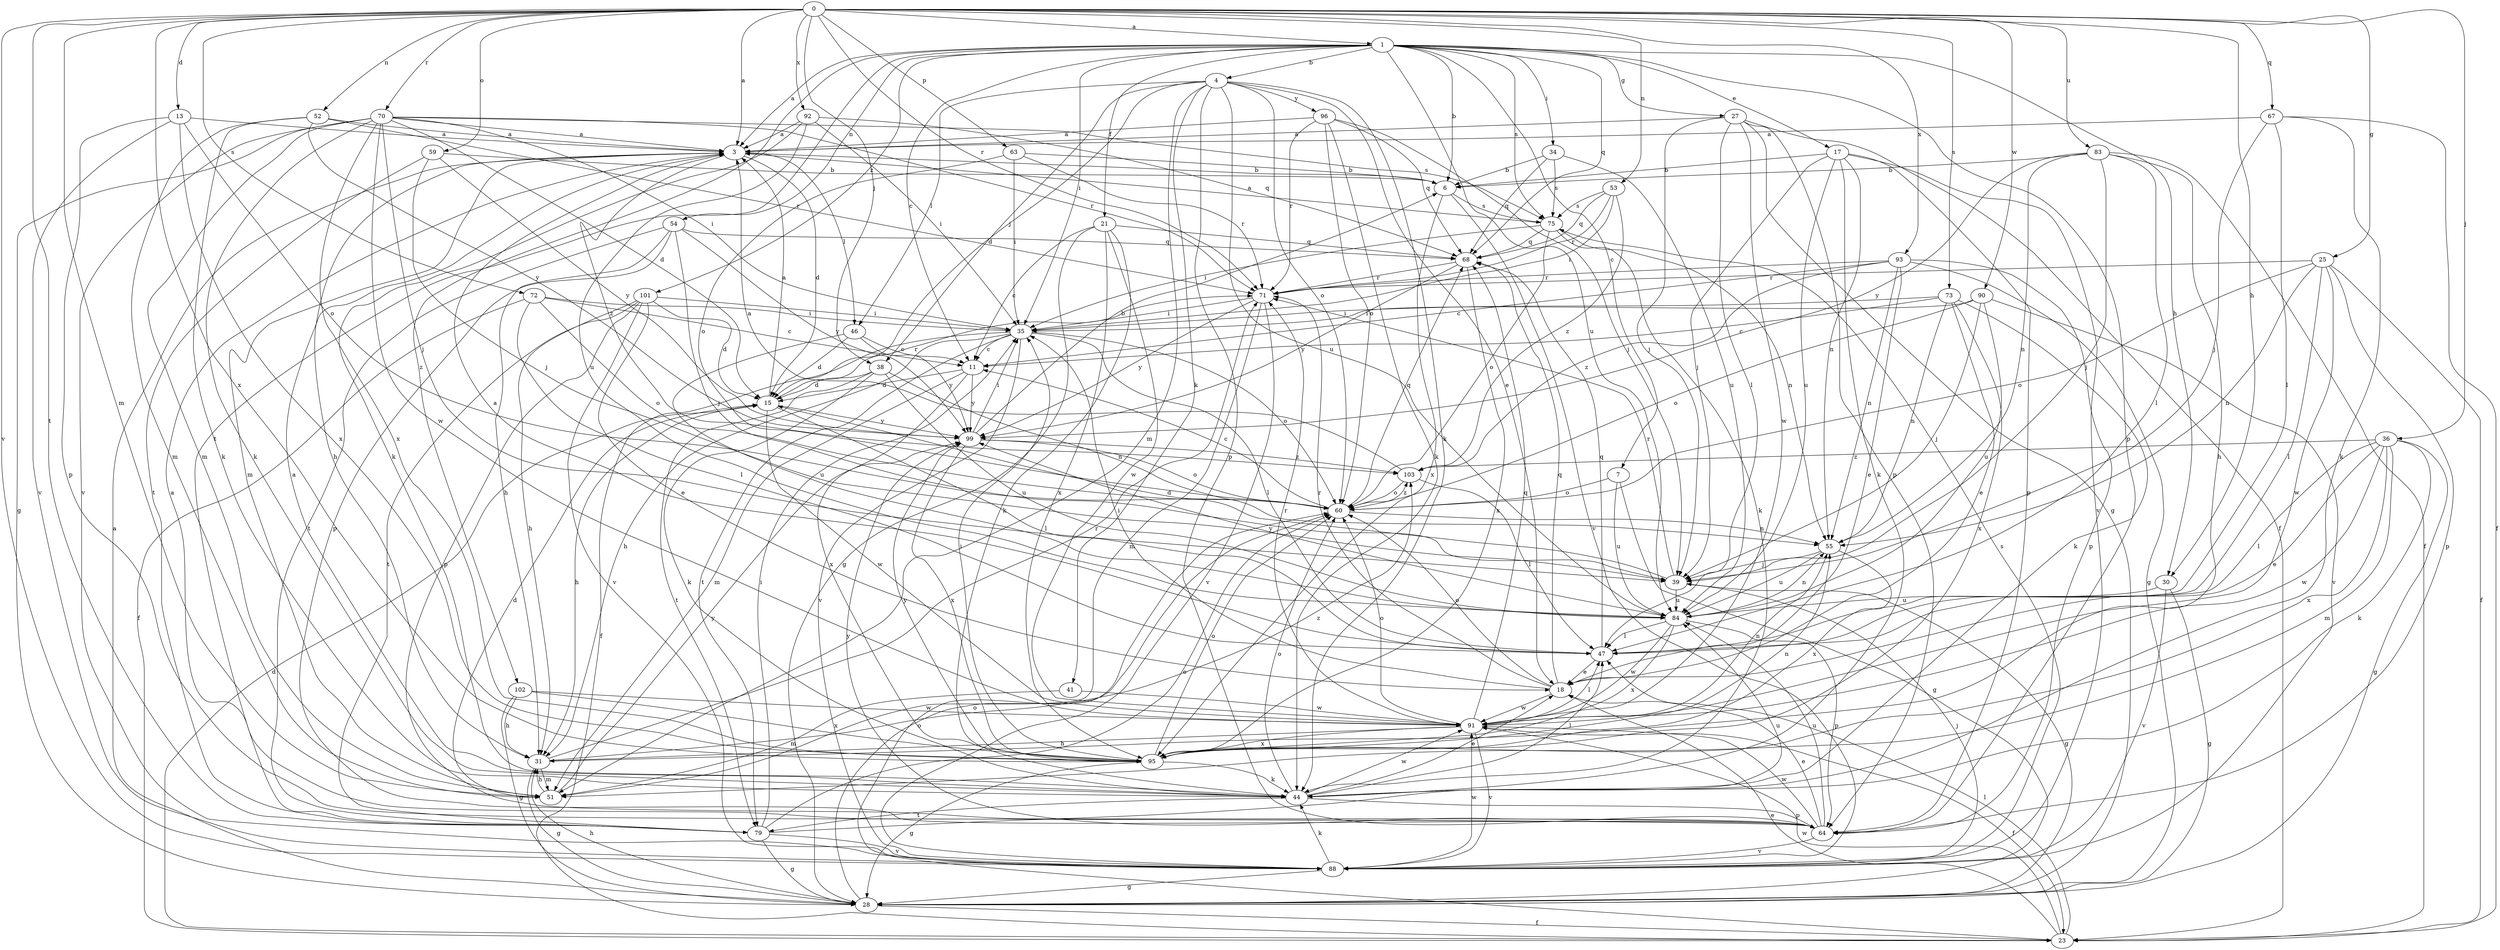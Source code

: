 strict digraph  {
0;
1;
3;
4;
6;
7;
11;
13;
15;
17;
18;
21;
23;
25;
27;
28;
30;
31;
34;
35;
36;
38;
39;
41;
44;
46;
47;
51;
52;
53;
54;
55;
59;
60;
63;
64;
67;
68;
70;
71;
72;
73;
75;
79;
83;
84;
88;
90;
91;
92;
93;
95;
96;
99;
101;
102;
103;
0 -> 1  [label=a];
0 -> 3  [label=a];
0 -> 13  [label=d];
0 -> 25  [label=g];
0 -> 30  [label=h];
0 -> 36  [label=j];
0 -> 38  [label=j];
0 -> 51  [label=m];
0 -> 52  [label=n];
0 -> 53  [label=n];
0 -> 59  [label=o];
0 -> 63  [label=p];
0 -> 67  [label=q];
0 -> 70  [label=r];
0 -> 71  [label=r];
0 -> 72  [label=s];
0 -> 73  [label=s];
0 -> 79  [label=t];
0 -> 83  [label=u];
0 -> 88  [label=v];
0 -> 90  [label=w];
0 -> 92  [label=x];
0 -> 93  [label=x];
0 -> 95  [label=x];
1 -> 3  [label=a];
1 -> 4  [label=b];
1 -> 6  [label=b];
1 -> 7  [label=c];
1 -> 11  [label=c];
1 -> 17  [label=e];
1 -> 21  [label=f];
1 -> 27  [label=g];
1 -> 30  [label=h];
1 -> 34  [label=i];
1 -> 35  [label=i];
1 -> 54  [label=n];
1 -> 64  [label=p];
1 -> 68  [label=q];
1 -> 75  [label=s];
1 -> 79  [label=t];
1 -> 84  [label=u];
1 -> 101  [label=z];
1 -> 102  [label=z];
3 -> 6  [label=b];
3 -> 15  [label=d];
3 -> 31  [label=h];
3 -> 46  [label=l];
3 -> 51  [label=m];
3 -> 103  [label=z];
4 -> 15  [label=d];
4 -> 18  [label=e];
4 -> 38  [label=j];
4 -> 41  [label=k];
4 -> 44  [label=k];
4 -> 46  [label=l];
4 -> 51  [label=m];
4 -> 60  [label=o];
4 -> 64  [label=p];
4 -> 84  [label=u];
4 -> 96  [label=y];
6 -> 75  [label=s];
6 -> 88  [label=v];
6 -> 95  [label=x];
7 -> 28  [label=g];
7 -> 60  [label=o];
7 -> 84  [label=u];
11 -> 15  [label=d];
11 -> 51  [label=m];
11 -> 95  [label=x];
11 -> 99  [label=y];
13 -> 3  [label=a];
13 -> 60  [label=o];
13 -> 64  [label=p];
13 -> 88  [label=v];
13 -> 95  [label=x];
15 -> 3  [label=a];
15 -> 31  [label=h];
15 -> 47  [label=l];
15 -> 71  [label=r];
15 -> 91  [label=w];
15 -> 99  [label=y];
17 -> 6  [label=b];
17 -> 39  [label=j];
17 -> 44  [label=k];
17 -> 55  [label=n];
17 -> 64  [label=p];
17 -> 84  [label=u];
17 -> 88  [label=v];
18 -> 35  [label=i];
18 -> 60  [label=o];
18 -> 68  [label=q];
18 -> 71  [label=r];
18 -> 91  [label=w];
21 -> 11  [label=c];
21 -> 28  [label=g];
21 -> 44  [label=k];
21 -> 68  [label=q];
21 -> 91  [label=w];
21 -> 95  [label=x];
23 -> 15  [label=d];
23 -> 18  [label=e];
23 -> 47  [label=l];
23 -> 60  [label=o];
23 -> 91  [label=w];
25 -> 23  [label=f];
25 -> 47  [label=l];
25 -> 55  [label=n];
25 -> 60  [label=o];
25 -> 64  [label=p];
25 -> 71  [label=r];
25 -> 91  [label=w];
27 -> 3  [label=a];
27 -> 23  [label=f];
27 -> 28  [label=g];
27 -> 39  [label=j];
27 -> 47  [label=l];
27 -> 64  [label=p];
27 -> 91  [label=w];
28 -> 3  [label=a];
28 -> 23  [label=f];
28 -> 31  [label=h];
28 -> 60  [label=o];
30 -> 28  [label=g];
30 -> 84  [label=u];
30 -> 88  [label=v];
31 -> 28  [label=g];
31 -> 51  [label=m];
31 -> 71  [label=r];
31 -> 103  [label=z];
34 -> 6  [label=b];
34 -> 68  [label=q];
34 -> 75  [label=s];
34 -> 84  [label=u];
35 -> 11  [label=c];
35 -> 23  [label=f];
35 -> 31  [label=h];
35 -> 47  [label=l];
35 -> 60  [label=o];
35 -> 79  [label=t];
35 -> 88  [label=v];
36 -> 18  [label=e];
36 -> 28  [label=g];
36 -> 44  [label=k];
36 -> 47  [label=l];
36 -> 51  [label=m];
36 -> 91  [label=w];
36 -> 95  [label=x];
36 -> 103  [label=z];
38 -> 15  [label=d];
38 -> 44  [label=k];
38 -> 55  [label=n];
38 -> 79  [label=t];
38 -> 84  [label=u];
39 -> 15  [label=d];
39 -> 28  [label=g];
39 -> 71  [label=r];
39 -> 84  [label=u];
41 -> 51  [label=m];
41 -> 91  [label=w];
44 -> 3  [label=a];
44 -> 18  [label=e];
44 -> 47  [label=l];
44 -> 60  [label=o];
44 -> 64  [label=p];
44 -> 79  [label=t];
44 -> 91  [label=w];
46 -> 11  [label=c];
46 -> 15  [label=d];
46 -> 84  [label=u];
46 -> 99  [label=y];
47 -> 3  [label=a];
47 -> 18  [label=e];
47 -> 68  [label=q];
51 -> 15  [label=d];
51 -> 31  [label=h];
51 -> 99  [label=y];
52 -> 3  [label=a];
52 -> 44  [label=k];
52 -> 51  [label=m];
52 -> 71  [label=r];
52 -> 99  [label=y];
53 -> 35  [label=i];
53 -> 68  [label=q];
53 -> 71  [label=r];
53 -> 75  [label=s];
53 -> 103  [label=z];
54 -> 31  [label=h];
54 -> 39  [label=j];
54 -> 64  [label=p];
54 -> 68  [label=q];
54 -> 79  [label=t];
54 -> 99  [label=y];
55 -> 39  [label=j];
55 -> 84  [label=u];
55 -> 95  [label=x];
59 -> 6  [label=b];
59 -> 39  [label=j];
59 -> 79  [label=t];
59 -> 99  [label=y];
60 -> 11  [label=c];
60 -> 55  [label=n];
60 -> 68  [label=q];
60 -> 103  [label=z];
63 -> 6  [label=b];
63 -> 35  [label=i];
63 -> 60  [label=o];
63 -> 71  [label=r];
64 -> 3  [label=a];
64 -> 18  [label=e];
64 -> 84  [label=u];
64 -> 88  [label=v];
64 -> 91  [label=w];
64 -> 99  [label=y];
67 -> 3  [label=a];
67 -> 23  [label=f];
67 -> 39  [label=j];
67 -> 44  [label=k];
67 -> 47  [label=l];
68 -> 71  [label=r];
68 -> 95  [label=x];
68 -> 99  [label=y];
70 -> 3  [label=a];
70 -> 15  [label=d];
70 -> 28  [label=g];
70 -> 35  [label=i];
70 -> 39  [label=j];
70 -> 44  [label=k];
70 -> 51  [label=m];
70 -> 71  [label=r];
70 -> 75  [label=s];
70 -> 88  [label=v];
70 -> 91  [label=w];
70 -> 95  [label=x];
71 -> 35  [label=i];
71 -> 51  [label=m];
71 -> 88  [label=v];
71 -> 99  [label=y];
72 -> 11  [label=c];
72 -> 23  [label=f];
72 -> 35  [label=i];
72 -> 47  [label=l];
72 -> 60  [label=o];
73 -> 11  [label=c];
73 -> 18  [label=e];
73 -> 35  [label=i];
73 -> 44  [label=k];
73 -> 55  [label=n];
73 -> 95  [label=x];
75 -> 3  [label=a];
75 -> 35  [label=i];
75 -> 44  [label=k];
75 -> 55  [label=n];
75 -> 60  [label=o];
75 -> 68  [label=q];
79 -> 28  [label=g];
79 -> 35  [label=i];
79 -> 60  [label=o];
79 -> 84  [label=u];
79 -> 88  [label=v];
83 -> 6  [label=b];
83 -> 23  [label=f];
83 -> 31  [label=h];
83 -> 39  [label=j];
83 -> 47  [label=l];
83 -> 55  [label=n];
83 -> 99  [label=y];
84 -> 47  [label=l];
84 -> 55  [label=n];
84 -> 64  [label=p];
84 -> 91  [label=w];
84 -> 95  [label=x];
84 -> 99  [label=y];
88 -> 28  [label=g];
88 -> 39  [label=j];
88 -> 44  [label=k];
88 -> 75  [label=s];
88 -> 91  [label=w];
90 -> 35  [label=i];
90 -> 39  [label=j];
90 -> 60  [label=o];
90 -> 84  [label=u];
90 -> 88  [label=v];
91 -> 23  [label=f];
91 -> 31  [label=h];
91 -> 47  [label=l];
91 -> 55  [label=n];
91 -> 60  [label=o];
91 -> 68  [label=q];
91 -> 71  [label=r];
91 -> 88  [label=v];
91 -> 95  [label=x];
92 -> 3  [label=a];
92 -> 35  [label=i];
92 -> 44  [label=k];
92 -> 68  [label=q];
92 -> 84  [label=u];
93 -> 11  [label=c];
93 -> 18  [label=e];
93 -> 28  [label=g];
93 -> 55  [label=n];
93 -> 64  [label=p];
93 -> 71  [label=r];
93 -> 103  [label=z];
95 -> 28  [label=g];
95 -> 35  [label=i];
95 -> 44  [label=k];
95 -> 55  [label=n];
95 -> 60  [label=o];
95 -> 99  [label=y];
96 -> 3  [label=a];
96 -> 39  [label=j];
96 -> 44  [label=k];
96 -> 60  [label=o];
96 -> 68  [label=q];
96 -> 71  [label=r];
99 -> 6  [label=b];
99 -> 35  [label=i];
99 -> 60  [label=o];
99 -> 95  [label=x];
99 -> 103  [label=z];
101 -> 15  [label=d];
101 -> 18  [label=e];
101 -> 31  [label=h];
101 -> 35  [label=i];
101 -> 64  [label=p];
101 -> 79  [label=t];
101 -> 88  [label=v];
102 -> 28  [label=g];
102 -> 31  [label=h];
102 -> 91  [label=w];
102 -> 95  [label=x];
103 -> 3  [label=a];
103 -> 47  [label=l];
103 -> 60  [label=o];
}
